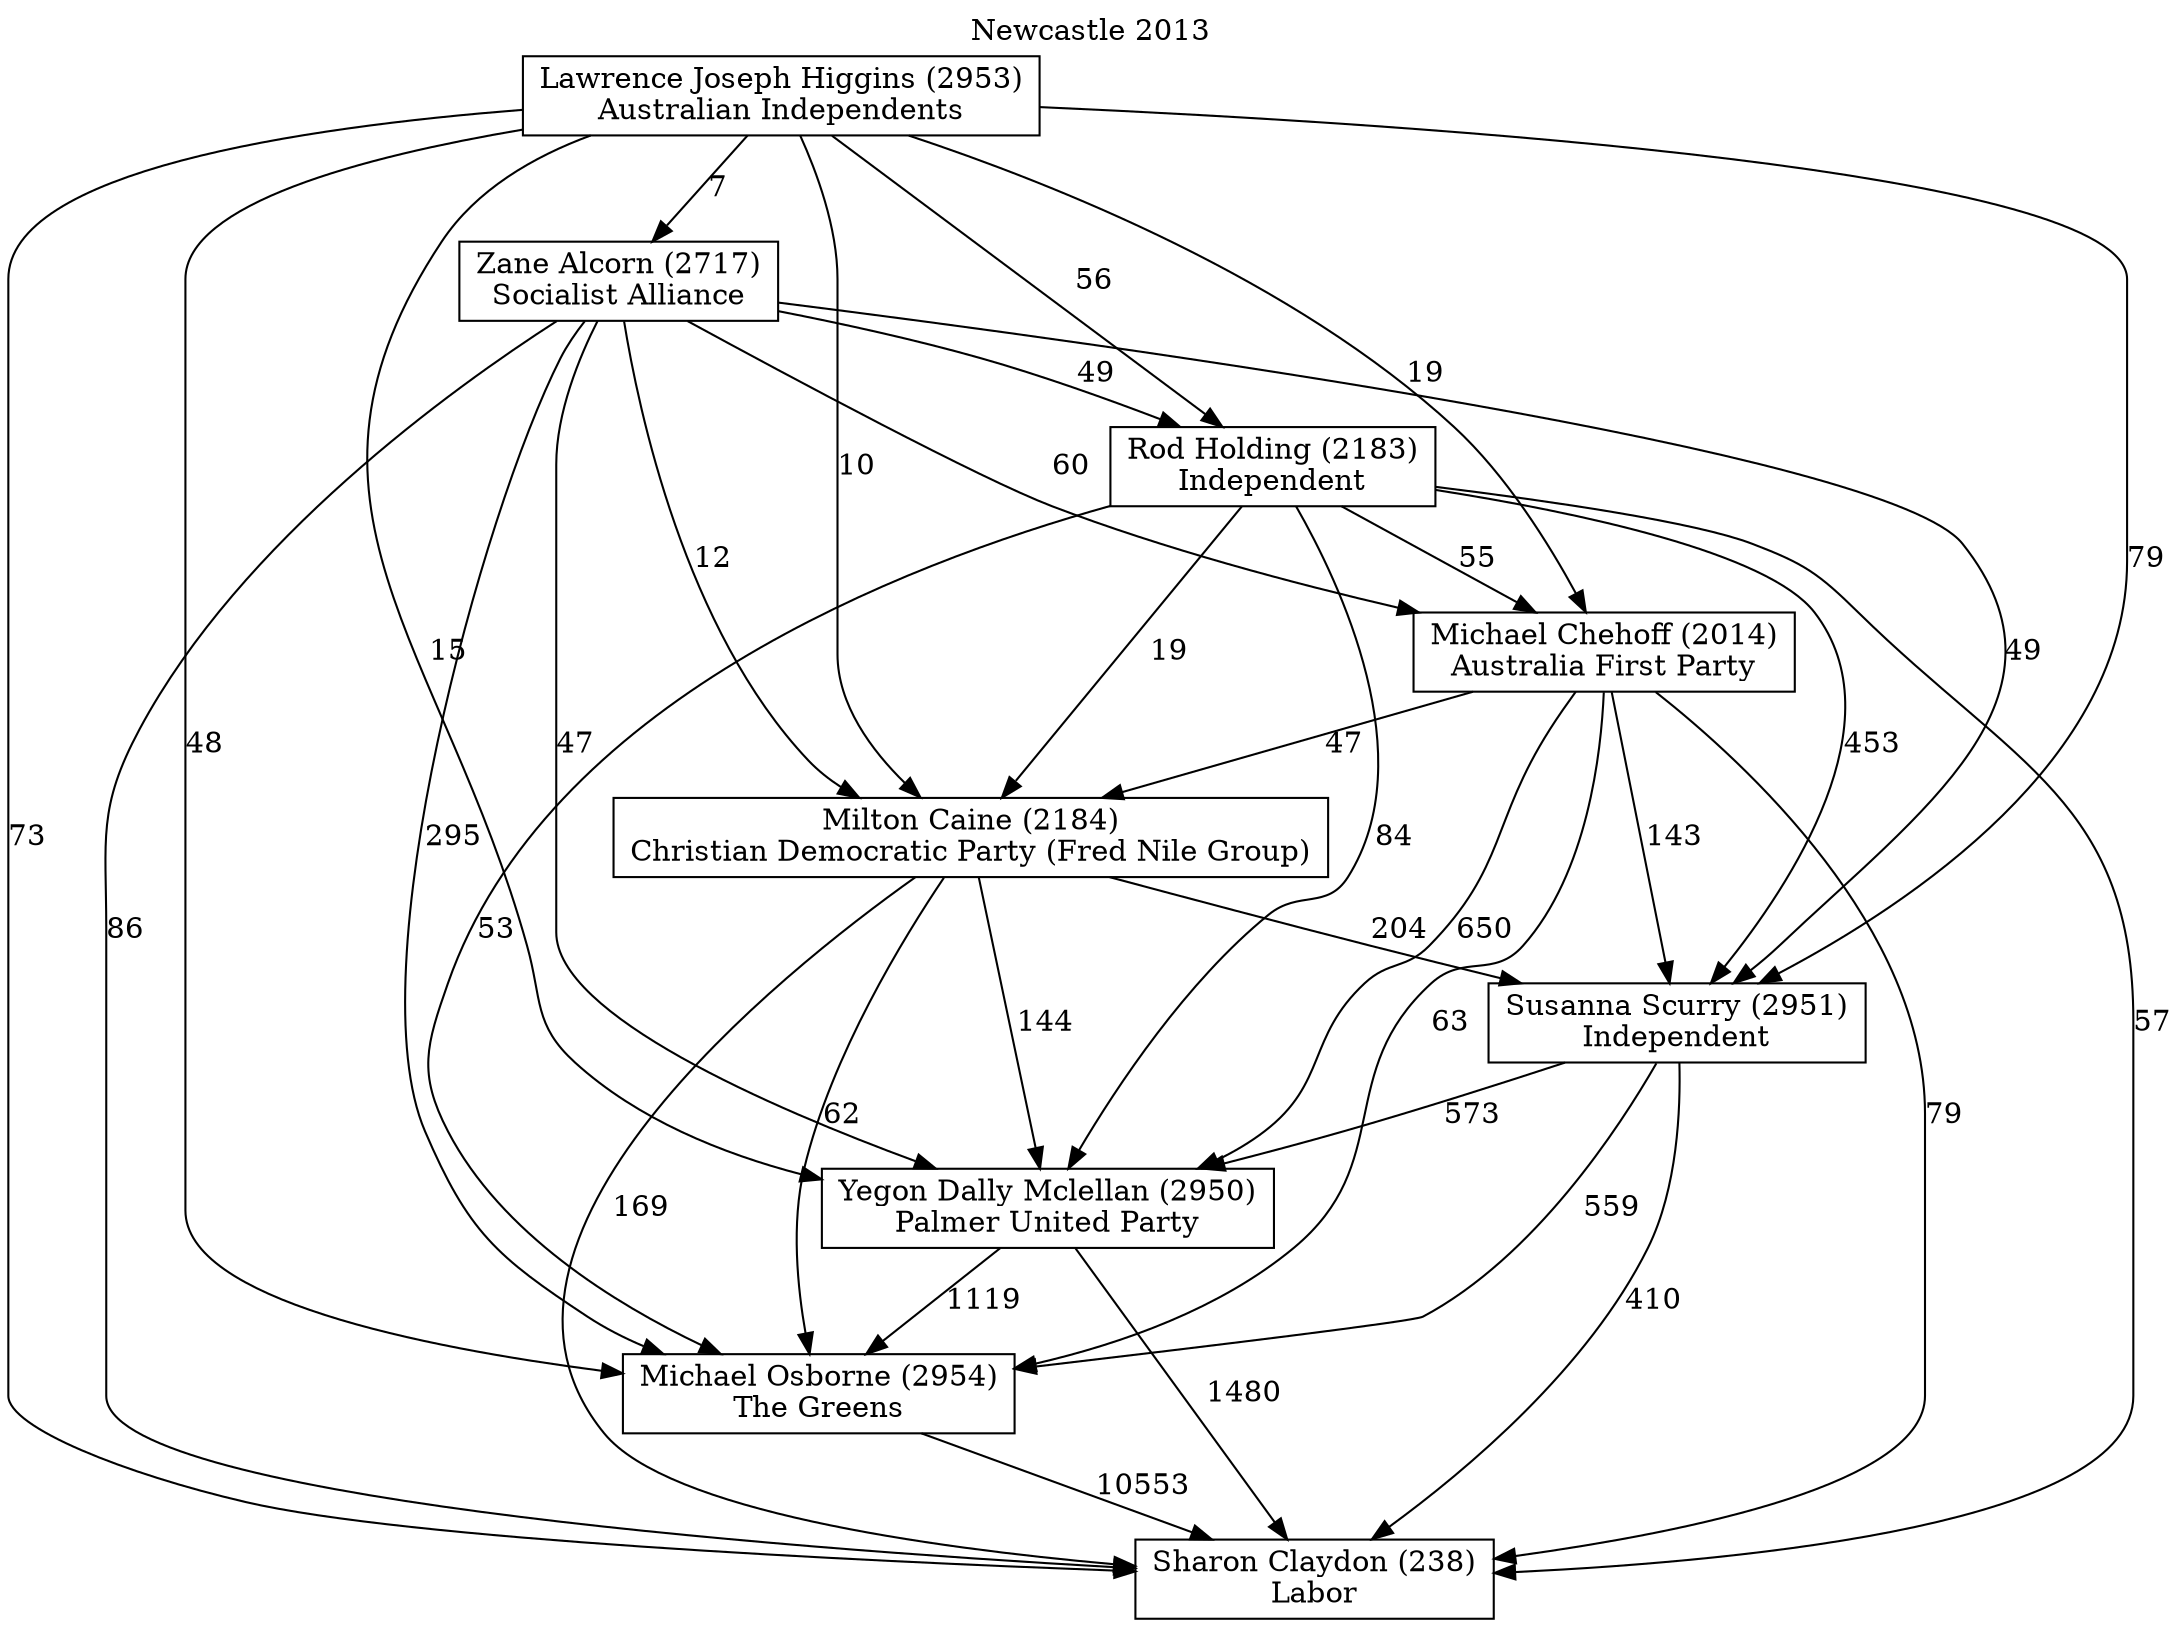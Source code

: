 // House preference flow
digraph "Sharon Claydon (238)_Newcastle_2013" {
	graph [label="Newcastle 2013" labelloc=t mclimit=10]
	node [shape=box]
	"Lawrence Joseph Higgins (2953)" [label="Lawrence Joseph Higgins (2953)
Australian Independents"]
	"Michael Chehoff (2014)" [label="Michael Chehoff (2014)
Australia First Party"]
	"Michael Osborne (2954)" [label="Michael Osborne (2954)
The Greens"]
	"Milton Caine (2184)" [label="Milton Caine (2184)
Christian Democratic Party (Fred Nile Group)"]
	"Rod Holding (2183)" [label="Rod Holding (2183)
Independent"]
	"Sharon Claydon (238)" [label="Sharon Claydon (238)
Labor"]
	"Susanna Scurry (2951)" [label="Susanna Scurry (2951)
Independent"]
	"Yegon Dally Mclellan (2950)" [label="Yegon Dally Mclellan (2950)
Palmer United Party"]
	"Zane Alcorn (2717)" [label="Zane Alcorn (2717)
Socialist Alliance"]
	"Lawrence Joseph Higgins (2953)" -> "Michael Chehoff (2014)" [label=19]
	"Lawrence Joseph Higgins (2953)" -> "Michael Osborne (2954)" [label=48]
	"Lawrence Joseph Higgins (2953)" -> "Milton Caine (2184)" [label=10]
	"Lawrence Joseph Higgins (2953)" -> "Rod Holding (2183)" [label=56]
	"Lawrence Joseph Higgins (2953)" -> "Sharon Claydon (238)" [label=73]
	"Lawrence Joseph Higgins (2953)" -> "Susanna Scurry (2951)" [label=79]
	"Lawrence Joseph Higgins (2953)" -> "Yegon Dally Mclellan (2950)" [label=15]
	"Lawrence Joseph Higgins (2953)" -> "Zane Alcorn (2717)" [label=7]
	"Michael Chehoff (2014)" -> "Michael Osborne (2954)" [label=63]
	"Michael Chehoff (2014)" -> "Milton Caine (2184)" [label=47]
	"Michael Chehoff (2014)" -> "Sharon Claydon (238)" [label=79]
	"Michael Chehoff (2014)" -> "Susanna Scurry (2951)" [label=143]
	"Michael Chehoff (2014)" -> "Yegon Dally Mclellan (2950)" [label=650]
	"Michael Osborne (2954)" -> "Sharon Claydon (238)" [label=10553]
	"Milton Caine (2184)" -> "Michael Osborne (2954)" [label=62]
	"Milton Caine (2184)" -> "Sharon Claydon (238)" [label=169]
	"Milton Caine (2184)" -> "Susanna Scurry (2951)" [label=204]
	"Milton Caine (2184)" -> "Yegon Dally Mclellan (2950)" [label=144]
	"Rod Holding (2183)" -> "Michael Chehoff (2014)" [label=55]
	"Rod Holding (2183)" -> "Michael Osborne (2954)" [label=53]
	"Rod Holding (2183)" -> "Milton Caine (2184)" [label=19]
	"Rod Holding (2183)" -> "Sharon Claydon (238)" [label=57]
	"Rod Holding (2183)" -> "Susanna Scurry (2951)" [label=453]
	"Rod Holding (2183)" -> "Yegon Dally Mclellan (2950)" [label=84]
	"Susanna Scurry (2951)" -> "Michael Osborne (2954)" [label=559]
	"Susanna Scurry (2951)" -> "Sharon Claydon (238)" [label=410]
	"Susanna Scurry (2951)" -> "Yegon Dally Mclellan (2950)" [label=573]
	"Yegon Dally Mclellan (2950)" -> "Michael Osborne (2954)" [label=1119]
	"Yegon Dally Mclellan (2950)" -> "Sharon Claydon (238)" [label=1480]
	"Zane Alcorn (2717)" -> "Michael Chehoff (2014)" [label=60]
	"Zane Alcorn (2717)" -> "Michael Osborne (2954)" [label=295]
	"Zane Alcorn (2717)" -> "Milton Caine (2184)" [label=12]
	"Zane Alcorn (2717)" -> "Rod Holding (2183)" [label=49]
	"Zane Alcorn (2717)" -> "Sharon Claydon (238)" [label=86]
	"Zane Alcorn (2717)" -> "Susanna Scurry (2951)" [label=49]
	"Zane Alcorn (2717)" -> "Yegon Dally Mclellan (2950)" [label=47]
}
